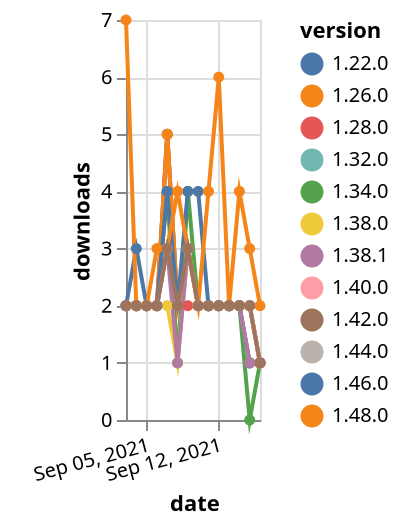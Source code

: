 {"$schema": "https://vega.github.io/schema/vega-lite/v5.json", "description": "A simple bar chart with embedded data.", "data": {"values": [{"date": "2021-09-03", "total": 3504, "delta": 2, "version": "1.34.0"}, {"date": "2021-09-04", "total": 3506, "delta": 2, "version": "1.34.0"}, {"date": "2021-09-05", "total": 3508, "delta": 2, "version": "1.34.0"}, {"date": "2021-09-06", "total": 3510, "delta": 2, "version": "1.34.0"}, {"date": "2021-09-07", "total": 3514, "delta": 4, "version": "1.34.0"}, {"date": "2021-09-08", "total": 3515, "delta": 1, "version": "1.34.0"}, {"date": "2021-09-09", "total": 3519, "delta": 4, "version": "1.34.0"}, {"date": "2021-09-10", "total": 3521, "delta": 2, "version": "1.34.0"}, {"date": "2021-09-11", "total": 3523, "delta": 2, "version": "1.34.0"}, {"date": "2021-09-12", "total": 3525, "delta": 2, "version": "1.34.0"}, {"date": "2021-09-13", "total": 3527, "delta": 2, "version": "1.34.0"}, {"date": "2021-09-14", "total": 3529, "delta": 2, "version": "1.34.0"}, {"date": "2021-09-15", "total": 3529, "delta": 0, "version": "1.34.0"}, {"date": "2021-09-16", "total": 3530, "delta": 1, "version": "1.34.0"}, {"date": "2021-09-03", "total": 3058, "delta": 2, "version": "1.32.0"}, {"date": "2021-09-04", "total": 3060, "delta": 2, "version": "1.32.0"}, {"date": "2021-09-05", "total": 3062, "delta": 2, "version": "1.32.0"}, {"date": "2021-09-06", "total": 3064, "delta": 2, "version": "1.32.0"}, {"date": "2021-09-07", "total": 3067, "delta": 3, "version": "1.32.0"}, {"date": "2021-09-08", "total": 3069, "delta": 2, "version": "1.32.0"}, {"date": "2021-09-09", "total": 3072, "delta": 3, "version": "1.32.0"}, {"date": "2021-09-10", "total": 3074, "delta": 2, "version": "1.32.0"}, {"date": "2021-09-11", "total": 3076, "delta": 2, "version": "1.32.0"}, {"date": "2021-09-12", "total": 3078, "delta": 2, "version": "1.32.0"}, {"date": "2021-09-13", "total": 3080, "delta": 2, "version": "1.32.0"}, {"date": "2021-09-14", "total": 3082, "delta": 2, "version": "1.32.0"}, {"date": "2021-09-15", "total": 3084, "delta": 2, "version": "1.32.0"}, {"date": "2021-09-16", "total": 3085, "delta": 1, "version": "1.32.0"}, {"date": "2021-09-03", "total": 4084, "delta": 2, "version": "1.22.0"}, {"date": "2021-09-04", "total": 4086, "delta": 2, "version": "1.22.0"}, {"date": "2021-09-05", "total": 4088, "delta": 2, "version": "1.22.0"}, {"date": "2021-09-06", "total": 4090, "delta": 2, "version": "1.22.0"}, {"date": "2021-09-07", "total": 4095, "delta": 5, "version": "1.22.0"}, {"date": "2021-09-08", "total": 4097, "delta": 2, "version": "1.22.0"}, {"date": "2021-09-09", "total": 4100, "delta": 3, "version": "1.22.0"}, {"date": "2021-09-10", "total": 4102, "delta": 2, "version": "1.22.0"}, {"date": "2021-09-11", "total": 4104, "delta": 2, "version": "1.22.0"}, {"date": "2021-09-12", "total": 4106, "delta": 2, "version": "1.22.0"}, {"date": "2021-09-13", "total": 4108, "delta": 2, "version": "1.22.0"}, {"date": "2021-09-14", "total": 4110, "delta": 2, "version": "1.22.0"}, {"date": "2021-09-15", "total": 4111, "delta": 1, "version": "1.22.0"}, {"date": "2021-09-16", "total": 4112, "delta": 1, "version": "1.22.0"}, {"date": "2021-09-03", "total": 3968, "delta": 2, "version": "1.28.0"}, {"date": "2021-09-04", "total": 3970, "delta": 2, "version": "1.28.0"}, {"date": "2021-09-05", "total": 3972, "delta": 2, "version": "1.28.0"}, {"date": "2021-09-06", "total": 3974, "delta": 2, "version": "1.28.0"}, {"date": "2021-09-07", "total": 3979, "delta": 5, "version": "1.28.0"}, {"date": "2021-09-08", "total": 3981, "delta": 2, "version": "1.28.0"}, {"date": "2021-09-09", "total": 3983, "delta": 2, "version": "1.28.0"}, {"date": "2021-09-10", "total": 3985, "delta": 2, "version": "1.28.0"}, {"date": "2021-09-11", "total": 3987, "delta": 2, "version": "1.28.0"}, {"date": "2021-09-12", "total": 3989, "delta": 2, "version": "1.28.0"}, {"date": "2021-09-13", "total": 3991, "delta": 2, "version": "1.28.0"}, {"date": "2021-09-14", "total": 3993, "delta": 2, "version": "1.28.0"}, {"date": "2021-09-15", "total": 3995, "delta": 2, "version": "1.28.0"}, {"date": "2021-09-16", "total": 3996, "delta": 1, "version": "1.28.0"}, {"date": "2021-09-03", "total": 4777, "delta": 2, "version": "1.26.0"}, {"date": "2021-09-04", "total": 4779, "delta": 2, "version": "1.26.0"}, {"date": "2021-09-05", "total": 4781, "delta": 2, "version": "1.26.0"}, {"date": "2021-09-06", "total": 4783, "delta": 2, "version": "1.26.0"}, {"date": "2021-09-07", "total": 4788, "delta": 5, "version": "1.26.0"}, {"date": "2021-09-08", "total": 4790, "delta": 2, "version": "1.26.0"}, {"date": "2021-09-09", "total": 4793, "delta": 3, "version": "1.26.0"}, {"date": "2021-09-10", "total": 4795, "delta": 2, "version": "1.26.0"}, {"date": "2021-09-11", "total": 4797, "delta": 2, "version": "1.26.0"}, {"date": "2021-09-12", "total": 4799, "delta": 2, "version": "1.26.0"}, {"date": "2021-09-13", "total": 4801, "delta": 2, "version": "1.26.0"}, {"date": "2021-09-14", "total": 4803, "delta": 2, "version": "1.26.0"}, {"date": "2021-09-15", "total": 4805, "delta": 2, "version": "1.26.0"}, {"date": "2021-09-16", "total": 4806, "delta": 1, "version": "1.26.0"}, {"date": "2021-09-03", "total": 1082, "delta": 2, "version": "1.44.0"}, {"date": "2021-09-04", "total": 1084, "delta": 2, "version": "1.44.0"}, {"date": "2021-09-05", "total": 1086, "delta": 2, "version": "1.44.0"}, {"date": "2021-09-06", "total": 1088, "delta": 2, "version": "1.44.0"}, {"date": "2021-09-07", "total": 1091, "delta": 3, "version": "1.44.0"}, {"date": "2021-09-08", "total": 1093, "delta": 2, "version": "1.44.0"}, {"date": "2021-09-09", "total": 1096, "delta": 3, "version": "1.44.0"}, {"date": "2021-09-10", "total": 1098, "delta": 2, "version": "1.44.0"}, {"date": "2021-09-11", "total": 1100, "delta": 2, "version": "1.44.0"}, {"date": "2021-09-12", "total": 1102, "delta": 2, "version": "1.44.0"}, {"date": "2021-09-13", "total": 1104, "delta": 2, "version": "1.44.0"}, {"date": "2021-09-14", "total": 1106, "delta": 2, "version": "1.44.0"}, {"date": "2021-09-15", "total": 1108, "delta": 2, "version": "1.44.0"}, {"date": "2021-09-16", "total": 1109, "delta": 1, "version": "1.44.0"}, {"date": "2021-09-03", "total": 1908, "delta": 2, "version": "1.38.0"}, {"date": "2021-09-04", "total": 1910, "delta": 2, "version": "1.38.0"}, {"date": "2021-09-05", "total": 1912, "delta": 2, "version": "1.38.0"}, {"date": "2021-09-06", "total": 1914, "delta": 2, "version": "1.38.0"}, {"date": "2021-09-07", "total": 1916, "delta": 2, "version": "1.38.0"}, {"date": "2021-09-08", "total": 1917, "delta": 1, "version": "1.38.0"}, {"date": "2021-09-09", "total": 1920, "delta": 3, "version": "1.38.0"}, {"date": "2021-09-10", "total": 1922, "delta": 2, "version": "1.38.0"}, {"date": "2021-09-11", "total": 1924, "delta": 2, "version": "1.38.0"}, {"date": "2021-09-12", "total": 1926, "delta": 2, "version": "1.38.0"}, {"date": "2021-09-13", "total": 1928, "delta": 2, "version": "1.38.0"}, {"date": "2021-09-14", "total": 1930, "delta": 2, "version": "1.38.0"}, {"date": "2021-09-15", "total": 1931, "delta": 1, "version": "1.38.0"}, {"date": "2021-09-16", "total": 1932, "delta": 1, "version": "1.38.0"}, {"date": "2021-09-03", "total": 1987, "delta": 2, "version": "1.40.0"}, {"date": "2021-09-04", "total": 1989, "delta": 2, "version": "1.40.0"}, {"date": "2021-09-05", "total": 1991, "delta": 2, "version": "1.40.0"}, {"date": "2021-09-06", "total": 1993, "delta": 2, "version": "1.40.0"}, {"date": "2021-09-07", "total": 1996, "delta": 3, "version": "1.40.0"}, {"date": "2021-09-08", "total": 1998, "delta": 2, "version": "1.40.0"}, {"date": "2021-09-09", "total": 2001, "delta": 3, "version": "1.40.0"}, {"date": "2021-09-10", "total": 2003, "delta": 2, "version": "1.40.0"}, {"date": "2021-09-11", "total": 2005, "delta": 2, "version": "1.40.0"}, {"date": "2021-09-12", "total": 2007, "delta": 2, "version": "1.40.0"}, {"date": "2021-09-13", "total": 2009, "delta": 2, "version": "1.40.0"}, {"date": "2021-09-14", "total": 2011, "delta": 2, "version": "1.40.0"}, {"date": "2021-09-15", "total": 2013, "delta": 2, "version": "1.40.0"}, {"date": "2021-09-16", "total": 2014, "delta": 1, "version": "1.40.0"}, {"date": "2021-09-03", "total": 910, "delta": 2, "version": "1.46.0"}, {"date": "2021-09-04", "total": 913, "delta": 3, "version": "1.46.0"}, {"date": "2021-09-05", "total": 915, "delta": 2, "version": "1.46.0"}, {"date": "2021-09-06", "total": 917, "delta": 2, "version": "1.46.0"}, {"date": "2021-09-07", "total": 921, "delta": 4, "version": "1.46.0"}, {"date": "2021-09-08", "total": 923, "delta": 2, "version": "1.46.0"}, {"date": "2021-09-09", "total": 927, "delta": 4, "version": "1.46.0"}, {"date": "2021-09-10", "total": 931, "delta": 4, "version": "1.46.0"}, {"date": "2021-09-11", "total": 933, "delta": 2, "version": "1.46.0"}, {"date": "2021-09-12", "total": 935, "delta": 2, "version": "1.46.0"}, {"date": "2021-09-13", "total": 937, "delta": 2, "version": "1.46.0"}, {"date": "2021-09-14", "total": 939, "delta": 2, "version": "1.46.0"}, {"date": "2021-09-15", "total": 940, "delta": 1, "version": "1.46.0"}, {"date": "2021-09-16", "total": 941, "delta": 1, "version": "1.46.0"}, {"date": "2021-09-03", "total": 2742, "delta": 2, "version": "1.38.1"}, {"date": "2021-09-04", "total": 2744, "delta": 2, "version": "1.38.1"}, {"date": "2021-09-05", "total": 2746, "delta": 2, "version": "1.38.1"}, {"date": "2021-09-06", "total": 2748, "delta": 2, "version": "1.38.1"}, {"date": "2021-09-07", "total": 2751, "delta": 3, "version": "1.38.1"}, {"date": "2021-09-08", "total": 2752, "delta": 1, "version": "1.38.1"}, {"date": "2021-09-09", "total": 2755, "delta": 3, "version": "1.38.1"}, {"date": "2021-09-10", "total": 2757, "delta": 2, "version": "1.38.1"}, {"date": "2021-09-11", "total": 2759, "delta": 2, "version": "1.38.1"}, {"date": "2021-09-12", "total": 2761, "delta": 2, "version": "1.38.1"}, {"date": "2021-09-13", "total": 2763, "delta": 2, "version": "1.38.1"}, {"date": "2021-09-14", "total": 2765, "delta": 2, "version": "1.38.1"}, {"date": "2021-09-15", "total": 2766, "delta": 1, "version": "1.38.1"}, {"date": "2021-09-16", "total": 2767, "delta": 1, "version": "1.38.1"}, {"date": "2021-09-03", "total": 352, "delta": 7, "version": "1.48.0"}, {"date": "2021-09-04", "total": 354, "delta": 2, "version": "1.48.0"}, {"date": "2021-09-05", "total": 356, "delta": 2, "version": "1.48.0"}, {"date": "2021-09-06", "total": 359, "delta": 3, "version": "1.48.0"}, {"date": "2021-09-07", "total": 362, "delta": 3, "version": "1.48.0"}, {"date": "2021-09-08", "total": 366, "delta": 4, "version": "1.48.0"}, {"date": "2021-09-09", "total": 369, "delta": 3, "version": "1.48.0"}, {"date": "2021-09-10", "total": 371, "delta": 2, "version": "1.48.0"}, {"date": "2021-09-11", "total": 375, "delta": 4, "version": "1.48.0"}, {"date": "2021-09-12", "total": 381, "delta": 6, "version": "1.48.0"}, {"date": "2021-09-13", "total": 383, "delta": 2, "version": "1.48.0"}, {"date": "2021-09-14", "total": 387, "delta": 4, "version": "1.48.0"}, {"date": "2021-09-15", "total": 390, "delta": 3, "version": "1.48.0"}, {"date": "2021-09-16", "total": 392, "delta": 2, "version": "1.48.0"}, {"date": "2021-09-03", "total": 1986, "delta": 2, "version": "1.42.0"}, {"date": "2021-09-04", "total": 1988, "delta": 2, "version": "1.42.0"}, {"date": "2021-09-05", "total": 1990, "delta": 2, "version": "1.42.0"}, {"date": "2021-09-06", "total": 1992, "delta": 2, "version": "1.42.0"}, {"date": "2021-09-07", "total": 1995, "delta": 3, "version": "1.42.0"}, {"date": "2021-09-08", "total": 1997, "delta": 2, "version": "1.42.0"}, {"date": "2021-09-09", "total": 2000, "delta": 3, "version": "1.42.0"}, {"date": "2021-09-10", "total": 2002, "delta": 2, "version": "1.42.0"}, {"date": "2021-09-11", "total": 2004, "delta": 2, "version": "1.42.0"}, {"date": "2021-09-12", "total": 2006, "delta": 2, "version": "1.42.0"}, {"date": "2021-09-13", "total": 2008, "delta": 2, "version": "1.42.0"}, {"date": "2021-09-14", "total": 2010, "delta": 2, "version": "1.42.0"}, {"date": "2021-09-15", "total": 2012, "delta": 2, "version": "1.42.0"}, {"date": "2021-09-16", "total": 2013, "delta": 1, "version": "1.42.0"}]}, "width": "container", "mark": {"type": "line", "point": {"filled": true}}, "encoding": {"x": {"field": "date", "type": "temporal", "timeUnit": "yearmonthdate", "title": "date", "axis": {"labelAngle": -15}}, "y": {"field": "delta", "type": "quantitative", "title": "downloads"}, "color": {"field": "version", "type": "nominal"}, "tooltip": {"field": "delta"}}}